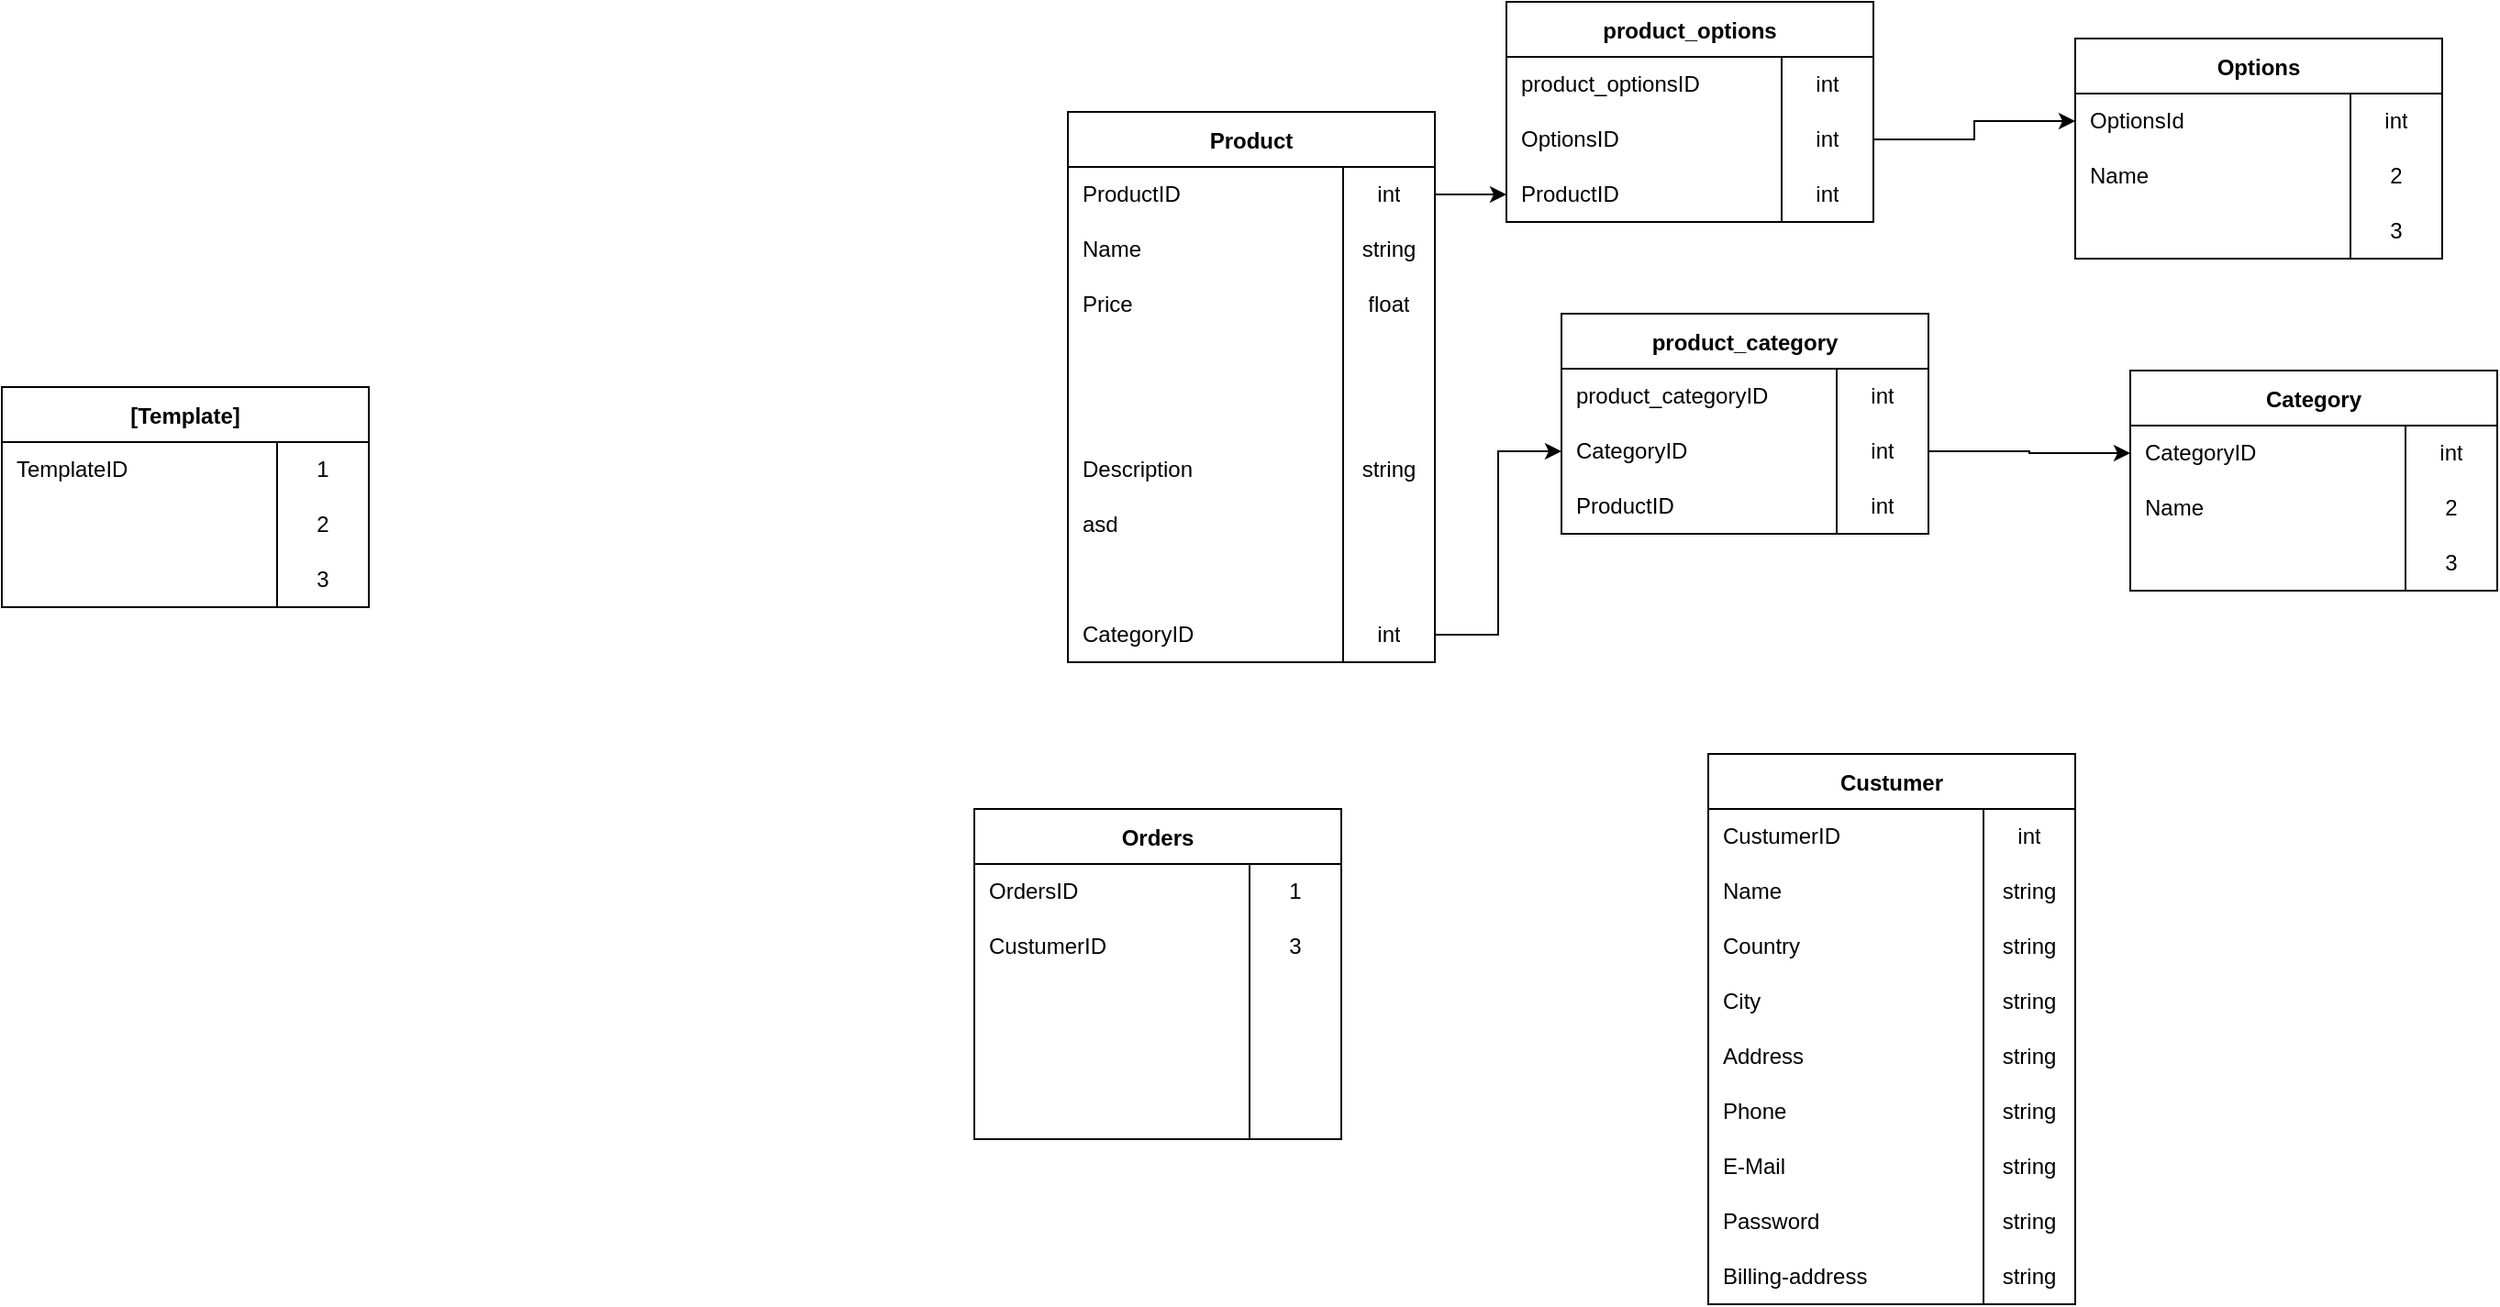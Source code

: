 <mxfile version="18.0.8" type="github">
  <diagram id="EPbxtQS6GG19Ibggtc_J" name="Page-1">
    <mxGraphModel dx="2146" dy="668" grid="1" gridSize="10" guides="1" tooltips="1" connect="1" arrows="1" fold="1" page="1" pageScale="1" pageWidth="850" pageHeight="1100" math="0" shadow="0">
      <root>
        <mxCell id="0" />
        <mxCell id="1" parent="0" />
        <mxCell id="NCT4_nXy-JNPNW2KPSOs-1" value="Product" style="shape=table;startSize=30;container=1;collapsible=0;childLayout=tableLayout;fixedRows=1;rowLines=0;fontStyle=1;swimlaneLine=1;resizeHeight=1;columnLines=1;flipH=0;direction=east ;right=1;rounded=0;" parent="1" vertex="1">
          <mxGeometry x="-139" y="100" width="200" height="300" as="geometry" />
        </mxCell>
        <mxCell id="NCT4_nXy-JNPNW2KPSOs-2" value="" style="shape=tableRow;horizontal=0;startSize=0;swimlaneHead=0;swimlaneBody=0;top=0;left=0;bottom=0;right=0;collapsible=0;dropTarget=0;fillColor=none;points=[[0,0.5],[1,0.5]];portConstraint=eastwest;" parent="NCT4_nXy-JNPNW2KPSOs-1" vertex="1">
          <mxGeometry y="30" width="200" height="30" as="geometry" />
        </mxCell>
        <mxCell id="NCT4_nXy-JNPNW2KPSOs-46" value="ProductID" style="shape=partialRectangle;html=1;whiteSpace=wrap;connectable=0;fillColor=none;top=0;left=0;bottom=0;right=0;overflow=hidden;pointerEvents=1;align=left;spacingLeft=6;" parent="NCT4_nXy-JNPNW2KPSOs-2" vertex="1">
          <mxGeometry width="150" height="30" as="geometry">
            <mxRectangle width="150" height="30" as="alternateBounds" />
          </mxGeometry>
        </mxCell>
        <mxCell id="NCT4_nXy-JNPNW2KPSOs-3" value="int" style="shape=partialRectangle;html=1;whiteSpace=wrap;connectable=0;fillColor=none;top=0;left=0;bottom=0;right=0;overflow=hidden;pointerEvents=1;" parent="NCT4_nXy-JNPNW2KPSOs-2" vertex="1">
          <mxGeometry x="150" width="50" height="30" as="geometry">
            <mxRectangle width="50" height="30" as="alternateBounds" />
          </mxGeometry>
        </mxCell>
        <mxCell id="NCT4_nXy-JNPNW2KPSOs-5" value="" style="shape=tableRow;horizontal=0;startSize=0;swimlaneHead=0;swimlaneBody=0;top=0;left=0;bottom=0;right=0;collapsible=0;dropTarget=0;fillColor=none;points=[[0,0.5],[1,0.5]];portConstraint=eastwest;" parent="NCT4_nXy-JNPNW2KPSOs-1" vertex="1">
          <mxGeometry y="60" width="200" height="30" as="geometry" />
        </mxCell>
        <mxCell id="NCT4_nXy-JNPNW2KPSOs-47" value="Name" style="shape=partialRectangle;html=1;whiteSpace=wrap;connectable=0;fillColor=none;top=0;left=0;bottom=0;right=0;overflow=hidden;align=left;spacingLeft=6;" parent="NCT4_nXy-JNPNW2KPSOs-5" vertex="1">
          <mxGeometry width="150" height="30" as="geometry">
            <mxRectangle width="150" height="30" as="alternateBounds" />
          </mxGeometry>
        </mxCell>
        <mxCell id="NCT4_nXy-JNPNW2KPSOs-6" value="string" style="shape=partialRectangle;html=1;whiteSpace=wrap;connectable=0;fillColor=none;top=0;left=0;bottom=0;right=0;overflow=hidden;" parent="NCT4_nXy-JNPNW2KPSOs-5" vertex="1">
          <mxGeometry x="150" width="50" height="30" as="geometry">
            <mxRectangle width="50" height="30" as="alternateBounds" />
          </mxGeometry>
        </mxCell>
        <mxCell id="NCT4_nXy-JNPNW2KPSOs-8" value="" style="shape=tableRow;horizontal=0;startSize=0;swimlaneHead=0;swimlaneBody=0;top=0;left=0;bottom=0;right=0;collapsible=0;dropTarget=0;fillColor=none;points=[[0,0.5],[1,0.5]];portConstraint=eastwest;" parent="NCT4_nXy-JNPNW2KPSOs-1" vertex="1">
          <mxGeometry y="90" width="200" height="30" as="geometry" />
        </mxCell>
        <mxCell id="NCT4_nXy-JNPNW2KPSOs-48" value="Price" style="shape=partialRectangle;html=1;whiteSpace=wrap;connectable=0;fillColor=none;top=0;left=0;bottom=0;right=0;overflow=hidden;align=left;spacingLeft=6;" parent="NCT4_nXy-JNPNW2KPSOs-8" vertex="1">
          <mxGeometry width="150" height="30" as="geometry">
            <mxRectangle width="150" height="30" as="alternateBounds" />
          </mxGeometry>
        </mxCell>
        <mxCell id="NCT4_nXy-JNPNW2KPSOs-9" value="float" style="shape=partialRectangle;html=1;whiteSpace=wrap;connectable=0;fillColor=none;top=0;left=0;bottom=0;right=0;overflow=hidden;" parent="NCT4_nXy-JNPNW2KPSOs-8" vertex="1">
          <mxGeometry x="150" width="50" height="30" as="geometry">
            <mxRectangle width="50" height="30" as="alternateBounds" />
          </mxGeometry>
        </mxCell>
        <mxCell id="NCT4_nXy-JNPNW2KPSOs-31" style="shape=tableRow;horizontal=0;startSize=0;swimlaneHead=0;swimlaneBody=0;top=0;left=0;bottom=0;right=0;collapsible=0;dropTarget=0;fillColor=none;points=[[0,0.5],[1,0.5]];portConstraint=eastwest;" parent="NCT4_nXy-JNPNW2KPSOs-1" vertex="1">
          <mxGeometry y="120" width="200" height="30" as="geometry" />
        </mxCell>
        <mxCell id="NCT4_nXy-JNPNW2KPSOs-51" value="" style="shape=partialRectangle;html=1;whiteSpace=wrap;connectable=0;fillColor=none;top=0;left=0;bottom=0;right=0;overflow=hidden;align=left;spacingLeft=6;" parent="NCT4_nXy-JNPNW2KPSOs-31" vertex="1">
          <mxGeometry width="150" height="30" as="geometry">
            <mxRectangle width="150" height="30" as="alternateBounds" />
          </mxGeometry>
        </mxCell>
        <mxCell id="NCT4_nXy-JNPNW2KPSOs-32" value="" style="shape=partialRectangle;html=1;whiteSpace=wrap;connectable=0;fillColor=none;top=0;left=0;bottom=0;right=0;overflow=hidden;" parent="NCT4_nXy-JNPNW2KPSOs-31" vertex="1">
          <mxGeometry x="150" width="50" height="30" as="geometry">
            <mxRectangle width="50" height="30" as="alternateBounds" />
          </mxGeometry>
        </mxCell>
        <mxCell id="NCT4_nXy-JNPNW2KPSOs-28" style="shape=tableRow;horizontal=0;startSize=0;swimlaneHead=0;swimlaneBody=0;top=0;left=0;bottom=0;right=0;collapsible=0;dropTarget=0;fillColor=none;points=[[0,0.5],[1,0.5]];portConstraint=eastwest;" parent="NCT4_nXy-JNPNW2KPSOs-1" vertex="1">
          <mxGeometry y="150" width="200" height="30" as="geometry" />
        </mxCell>
        <mxCell id="NCT4_nXy-JNPNW2KPSOs-52" value="" style="shape=partialRectangle;html=1;whiteSpace=wrap;connectable=0;fillColor=none;top=0;left=0;bottom=0;right=0;overflow=hidden;align=left;spacingLeft=6;" parent="NCT4_nXy-JNPNW2KPSOs-28" vertex="1">
          <mxGeometry width="150" height="30" as="geometry">
            <mxRectangle width="150" height="30" as="alternateBounds" />
          </mxGeometry>
        </mxCell>
        <mxCell id="NCT4_nXy-JNPNW2KPSOs-29" value="" style="shape=partialRectangle;html=1;whiteSpace=wrap;connectable=0;fillColor=none;top=0;left=0;bottom=0;right=0;overflow=hidden;" parent="NCT4_nXy-JNPNW2KPSOs-28" vertex="1">
          <mxGeometry x="150" width="50" height="30" as="geometry">
            <mxRectangle width="50" height="30" as="alternateBounds" />
          </mxGeometry>
        </mxCell>
        <mxCell id="NCT4_nXy-JNPNW2KPSOs-25" style="shape=tableRow;horizontal=0;startSize=0;swimlaneHead=0;swimlaneBody=0;top=0;left=0;bottom=0;right=0;collapsible=0;dropTarget=0;fillColor=none;points=[[0,0.5],[1,0.5]];portConstraint=eastwest;" parent="NCT4_nXy-JNPNW2KPSOs-1" vertex="1">
          <mxGeometry y="180" width="200" height="30" as="geometry" />
        </mxCell>
        <mxCell id="NCT4_nXy-JNPNW2KPSOs-53" value="Description" style="shape=partialRectangle;html=1;whiteSpace=wrap;connectable=0;fillColor=none;top=0;left=0;bottom=0;right=0;overflow=hidden;align=left;spacingLeft=6;" parent="NCT4_nXy-JNPNW2KPSOs-25" vertex="1">
          <mxGeometry width="150" height="30" as="geometry">
            <mxRectangle width="150" height="30" as="alternateBounds" />
          </mxGeometry>
        </mxCell>
        <mxCell id="NCT4_nXy-JNPNW2KPSOs-26" value="string" style="shape=partialRectangle;html=1;whiteSpace=wrap;connectable=0;fillColor=none;top=0;left=0;bottom=0;right=0;overflow=hidden;" parent="NCT4_nXy-JNPNW2KPSOs-25" vertex="1">
          <mxGeometry x="150" width="50" height="30" as="geometry">
            <mxRectangle width="50" height="30" as="alternateBounds" />
          </mxGeometry>
        </mxCell>
        <mxCell id="NCT4_nXy-JNPNW2KPSOs-22" style="shape=tableRow;horizontal=0;startSize=0;swimlaneHead=0;swimlaneBody=0;top=0;left=0;bottom=0;right=0;collapsible=0;dropTarget=0;fillColor=none;points=[[0,0.5],[1,0.5]];portConstraint=eastwest;" parent="NCT4_nXy-JNPNW2KPSOs-1" vertex="1">
          <mxGeometry y="210" width="200" height="30" as="geometry" />
        </mxCell>
        <mxCell id="NCT4_nXy-JNPNW2KPSOs-54" value="asd" style="shape=partialRectangle;html=1;whiteSpace=wrap;connectable=0;fillColor=none;top=0;left=0;bottom=0;right=0;overflow=hidden;align=left;spacingLeft=6;" parent="NCT4_nXy-JNPNW2KPSOs-22" vertex="1">
          <mxGeometry width="150" height="30" as="geometry">
            <mxRectangle width="150" height="30" as="alternateBounds" />
          </mxGeometry>
        </mxCell>
        <mxCell id="NCT4_nXy-JNPNW2KPSOs-23" style="shape=partialRectangle;html=1;whiteSpace=wrap;connectable=0;fillColor=none;top=0;left=0;bottom=0;right=0;overflow=hidden;" parent="NCT4_nXy-JNPNW2KPSOs-22" vertex="1">
          <mxGeometry x="150" width="50" height="30" as="geometry">
            <mxRectangle width="50" height="30" as="alternateBounds" />
          </mxGeometry>
        </mxCell>
        <mxCell id="NCT4_nXy-JNPNW2KPSOs-55" style="shape=tableRow;horizontal=0;startSize=0;swimlaneHead=0;swimlaneBody=0;top=0;left=0;bottom=0;right=0;collapsible=0;dropTarget=0;fillColor=none;points=[[0,0.5],[1,0.5]];portConstraint=eastwest;" parent="NCT4_nXy-JNPNW2KPSOs-1" vertex="1">
          <mxGeometry y="240" width="200" height="30" as="geometry" />
        </mxCell>
        <mxCell id="NCT4_nXy-JNPNW2KPSOs-56" style="shape=partialRectangle;html=1;whiteSpace=wrap;connectable=0;fillColor=none;top=0;left=0;bottom=0;right=0;overflow=hidden;align=left;spacingLeft=6;" parent="NCT4_nXy-JNPNW2KPSOs-55" vertex="1">
          <mxGeometry width="150" height="30" as="geometry">
            <mxRectangle width="150" height="30" as="alternateBounds" />
          </mxGeometry>
        </mxCell>
        <mxCell id="NCT4_nXy-JNPNW2KPSOs-57" style="shape=partialRectangle;html=1;whiteSpace=wrap;connectable=0;fillColor=none;top=0;left=0;bottom=0;right=0;overflow=hidden;" parent="NCT4_nXy-JNPNW2KPSOs-55" vertex="1">
          <mxGeometry x="150" width="50" height="30" as="geometry">
            <mxRectangle width="50" height="30" as="alternateBounds" />
          </mxGeometry>
        </mxCell>
        <mxCell id="NCT4_nXy-JNPNW2KPSOs-37" style="shape=tableRow;horizontal=0;startSize=0;swimlaneHead=0;swimlaneBody=0;top=0;left=0;bottom=0;right=0;collapsible=0;dropTarget=0;fillColor=none;points=[[0,0.5],[1,0.5]];portConstraint=eastwest;" parent="NCT4_nXy-JNPNW2KPSOs-1" vertex="1">
          <mxGeometry y="270" width="200" height="30" as="geometry" />
        </mxCell>
        <mxCell id="NCT4_nXy-JNPNW2KPSOs-49" value="CategoryID" style="shape=partialRectangle;html=1;whiteSpace=wrap;connectable=0;fillColor=none;top=0;left=0;bottom=0;right=0;overflow=hidden;align=left;spacingLeft=6;" parent="NCT4_nXy-JNPNW2KPSOs-37" vertex="1">
          <mxGeometry width="150" height="30" as="geometry">
            <mxRectangle width="150" height="30" as="alternateBounds" />
          </mxGeometry>
        </mxCell>
        <mxCell id="NCT4_nXy-JNPNW2KPSOs-38" value="int" style="shape=partialRectangle;html=1;whiteSpace=wrap;connectable=0;fillColor=none;top=0;left=0;bottom=0;right=0;overflow=hidden;" parent="NCT4_nXy-JNPNW2KPSOs-37" vertex="1">
          <mxGeometry x="150" width="50" height="30" as="geometry">
            <mxRectangle width="50" height="30" as="alternateBounds" />
          </mxGeometry>
        </mxCell>
        <mxCell id="NCT4_nXy-JNPNW2KPSOs-58" value="[Template]" style="shape=table;startSize=30;container=1;collapsible=0;childLayout=tableLayout;fixedRows=1;rowLines=0;fontStyle=1;swimlaneLine=1;resizeHeight=1;columnLines=1;flipH=0;direction=east ;right=1;rounded=0;" parent="1" vertex="1">
          <mxGeometry x="-720" y="250" width="200" height="120" as="geometry" />
        </mxCell>
        <mxCell id="NCT4_nXy-JNPNW2KPSOs-59" value="" style="shape=tableRow;horizontal=0;startSize=0;swimlaneHead=0;swimlaneBody=0;top=0;left=0;bottom=0;right=0;collapsible=0;dropTarget=0;fillColor=none;points=[[0,0.5],[1,0.5]];portConstraint=eastwest;" parent="NCT4_nXy-JNPNW2KPSOs-58" vertex="1">
          <mxGeometry y="30" width="200" height="30" as="geometry" />
        </mxCell>
        <mxCell id="NCT4_nXy-JNPNW2KPSOs-60" value="TemplateID" style="shape=partialRectangle;html=1;whiteSpace=wrap;connectable=0;fillColor=none;top=0;left=0;bottom=0;right=0;overflow=hidden;pointerEvents=1;align=left;spacingLeft=6;" parent="NCT4_nXy-JNPNW2KPSOs-59" vertex="1">
          <mxGeometry width="150" height="30" as="geometry">
            <mxRectangle width="150" height="30" as="alternateBounds" />
          </mxGeometry>
        </mxCell>
        <mxCell id="NCT4_nXy-JNPNW2KPSOs-61" value="1" style="shape=partialRectangle;html=1;whiteSpace=wrap;connectable=0;fillColor=none;top=0;left=0;bottom=0;right=0;overflow=hidden;pointerEvents=1;" parent="NCT4_nXy-JNPNW2KPSOs-59" vertex="1">
          <mxGeometry x="150" width="50" height="30" as="geometry">
            <mxRectangle width="50" height="30" as="alternateBounds" />
          </mxGeometry>
        </mxCell>
        <mxCell id="NCT4_nXy-JNPNW2KPSOs-62" value="" style="shape=tableRow;horizontal=0;startSize=0;swimlaneHead=0;swimlaneBody=0;top=0;left=0;bottom=0;right=0;collapsible=0;dropTarget=0;fillColor=none;points=[[0,0.5],[1,0.5]];portConstraint=eastwest;" parent="NCT4_nXy-JNPNW2KPSOs-58" vertex="1">
          <mxGeometry y="60" width="200" height="30" as="geometry" />
        </mxCell>
        <mxCell id="NCT4_nXy-JNPNW2KPSOs-63" style="shape=partialRectangle;html=1;whiteSpace=wrap;connectable=0;fillColor=none;top=0;left=0;bottom=0;right=0;overflow=hidden;align=left;spacingLeft=6;" parent="NCT4_nXy-JNPNW2KPSOs-62" vertex="1">
          <mxGeometry width="150" height="30" as="geometry">
            <mxRectangle width="150" height="30" as="alternateBounds" />
          </mxGeometry>
        </mxCell>
        <mxCell id="NCT4_nXy-JNPNW2KPSOs-64" value="2" style="shape=partialRectangle;html=1;whiteSpace=wrap;connectable=0;fillColor=none;top=0;left=0;bottom=0;right=0;overflow=hidden;" parent="NCT4_nXy-JNPNW2KPSOs-62" vertex="1">
          <mxGeometry x="150" width="50" height="30" as="geometry">
            <mxRectangle width="50" height="30" as="alternateBounds" />
          </mxGeometry>
        </mxCell>
        <mxCell id="NCT4_nXy-JNPNW2KPSOs-65" value="" style="shape=tableRow;horizontal=0;startSize=0;swimlaneHead=0;swimlaneBody=0;top=0;left=0;bottom=0;right=0;collapsible=0;dropTarget=0;fillColor=none;points=[[0,0.5],[1,0.5]];portConstraint=eastwest;" parent="NCT4_nXy-JNPNW2KPSOs-58" vertex="1">
          <mxGeometry y="90" width="200" height="30" as="geometry" />
        </mxCell>
        <mxCell id="NCT4_nXy-JNPNW2KPSOs-66" style="shape=partialRectangle;html=1;whiteSpace=wrap;connectable=0;fillColor=none;top=0;left=0;bottom=0;right=0;overflow=hidden;align=left;spacingLeft=6;" parent="NCT4_nXy-JNPNW2KPSOs-65" vertex="1">
          <mxGeometry width="150" height="30" as="geometry">
            <mxRectangle width="150" height="30" as="alternateBounds" />
          </mxGeometry>
        </mxCell>
        <mxCell id="NCT4_nXy-JNPNW2KPSOs-67" value="3" style="shape=partialRectangle;html=1;whiteSpace=wrap;connectable=0;fillColor=none;top=0;left=0;bottom=0;right=0;overflow=hidden;" parent="NCT4_nXy-JNPNW2KPSOs-65" vertex="1">
          <mxGeometry x="150" width="50" height="30" as="geometry">
            <mxRectangle width="50" height="30" as="alternateBounds" />
          </mxGeometry>
        </mxCell>
        <mxCell id="NCT4_nXy-JNPNW2KPSOs-86" value="Custumer" style="shape=table;startSize=30;container=1;collapsible=0;childLayout=tableLayout;fixedRows=1;rowLines=0;fontStyle=1;swimlaneLine=1;resizeHeight=1;columnLines=1;flipH=0;direction=east ;right=1;rounded=0;" parent="1" vertex="1">
          <mxGeometry x="210" y="450" width="200" height="300" as="geometry" />
        </mxCell>
        <mxCell id="NCT4_nXy-JNPNW2KPSOs-87" value="" style="shape=tableRow;horizontal=0;startSize=0;swimlaneHead=0;swimlaneBody=0;top=0;left=0;bottom=0;right=0;collapsible=0;dropTarget=0;fillColor=none;points=[[0,0.5],[1,0.5]];portConstraint=eastwest;" parent="NCT4_nXy-JNPNW2KPSOs-86" vertex="1">
          <mxGeometry y="30" width="200" height="30" as="geometry" />
        </mxCell>
        <mxCell id="NCT4_nXy-JNPNW2KPSOs-88" value="CustumerID" style="shape=partialRectangle;html=1;whiteSpace=wrap;connectable=0;fillColor=none;top=0;left=0;bottom=0;right=0;overflow=hidden;pointerEvents=1;align=left;spacingLeft=6;" parent="NCT4_nXy-JNPNW2KPSOs-87" vertex="1">
          <mxGeometry width="150" height="30" as="geometry">
            <mxRectangle width="150" height="30" as="alternateBounds" />
          </mxGeometry>
        </mxCell>
        <mxCell id="NCT4_nXy-JNPNW2KPSOs-89" value="int" style="shape=partialRectangle;html=1;whiteSpace=wrap;connectable=0;fillColor=none;top=0;left=0;bottom=0;right=0;overflow=hidden;pointerEvents=1;" parent="NCT4_nXy-JNPNW2KPSOs-87" vertex="1">
          <mxGeometry x="150" width="50" height="30" as="geometry">
            <mxRectangle width="50" height="30" as="alternateBounds" />
          </mxGeometry>
        </mxCell>
        <mxCell id="NCT4_nXy-JNPNW2KPSOs-90" value="" style="shape=tableRow;horizontal=0;startSize=0;swimlaneHead=0;swimlaneBody=0;top=0;left=0;bottom=0;right=0;collapsible=0;dropTarget=0;fillColor=none;points=[[0,0.5],[1,0.5]];portConstraint=eastwest;" parent="NCT4_nXy-JNPNW2KPSOs-86" vertex="1">
          <mxGeometry y="60" width="200" height="30" as="geometry" />
        </mxCell>
        <mxCell id="NCT4_nXy-JNPNW2KPSOs-91" value="Name" style="shape=partialRectangle;html=1;whiteSpace=wrap;connectable=0;fillColor=none;top=0;left=0;bottom=0;right=0;overflow=hidden;align=left;spacingLeft=6;" parent="NCT4_nXy-JNPNW2KPSOs-90" vertex="1">
          <mxGeometry width="150" height="30" as="geometry">
            <mxRectangle width="150" height="30" as="alternateBounds" />
          </mxGeometry>
        </mxCell>
        <mxCell id="NCT4_nXy-JNPNW2KPSOs-92" value="string" style="shape=partialRectangle;html=1;whiteSpace=wrap;connectable=0;fillColor=none;top=0;left=0;bottom=0;right=0;overflow=hidden;" parent="NCT4_nXy-JNPNW2KPSOs-90" vertex="1">
          <mxGeometry x="150" width="50" height="30" as="geometry">
            <mxRectangle width="50" height="30" as="alternateBounds" />
          </mxGeometry>
        </mxCell>
        <mxCell id="NCT4_nXy-JNPNW2KPSOs-97" style="shape=tableRow;horizontal=0;startSize=0;swimlaneHead=0;swimlaneBody=0;top=0;left=0;bottom=0;right=0;collapsible=0;dropTarget=0;fillColor=none;points=[[0,0.5],[1,0.5]];portConstraint=eastwest;" parent="NCT4_nXy-JNPNW2KPSOs-86" vertex="1">
          <mxGeometry y="90" width="200" height="30" as="geometry" />
        </mxCell>
        <mxCell id="NCT4_nXy-JNPNW2KPSOs-98" value="Country" style="shape=partialRectangle;html=1;whiteSpace=wrap;connectable=0;fillColor=none;top=0;left=0;bottom=0;right=0;overflow=hidden;align=left;spacingLeft=6;" parent="NCT4_nXy-JNPNW2KPSOs-97" vertex="1">
          <mxGeometry width="150" height="30" as="geometry">
            <mxRectangle width="150" height="30" as="alternateBounds" />
          </mxGeometry>
        </mxCell>
        <mxCell id="NCT4_nXy-JNPNW2KPSOs-99" value="string" style="shape=partialRectangle;html=1;whiteSpace=wrap;connectable=0;fillColor=none;top=0;left=0;bottom=0;right=0;overflow=hidden;" parent="NCT4_nXy-JNPNW2KPSOs-97" vertex="1">
          <mxGeometry x="150" width="50" height="30" as="geometry">
            <mxRectangle width="50" height="30" as="alternateBounds" />
          </mxGeometry>
        </mxCell>
        <mxCell id="NCT4_nXy-JNPNW2KPSOs-100" style="shape=tableRow;horizontal=0;startSize=0;swimlaneHead=0;swimlaneBody=0;top=0;left=0;bottom=0;right=0;collapsible=0;dropTarget=0;fillColor=none;points=[[0,0.5],[1,0.5]];portConstraint=eastwest;" parent="NCT4_nXy-JNPNW2KPSOs-86" vertex="1">
          <mxGeometry y="120" width="200" height="30" as="geometry" />
        </mxCell>
        <mxCell id="NCT4_nXy-JNPNW2KPSOs-101" value="City" style="shape=partialRectangle;html=1;whiteSpace=wrap;connectable=0;fillColor=none;top=0;left=0;bottom=0;right=0;overflow=hidden;align=left;spacingLeft=6;" parent="NCT4_nXy-JNPNW2KPSOs-100" vertex="1">
          <mxGeometry width="150" height="30" as="geometry">
            <mxRectangle width="150" height="30" as="alternateBounds" />
          </mxGeometry>
        </mxCell>
        <mxCell id="NCT4_nXy-JNPNW2KPSOs-102" value="string" style="shape=partialRectangle;html=1;whiteSpace=wrap;connectable=0;fillColor=none;top=0;left=0;bottom=0;right=0;overflow=hidden;" parent="NCT4_nXy-JNPNW2KPSOs-100" vertex="1">
          <mxGeometry x="150" width="50" height="30" as="geometry">
            <mxRectangle width="50" height="30" as="alternateBounds" />
          </mxGeometry>
        </mxCell>
        <mxCell id="NCT4_nXy-JNPNW2KPSOs-93" value="" style="shape=tableRow;horizontal=0;startSize=0;swimlaneHead=0;swimlaneBody=0;top=0;left=0;bottom=0;right=0;collapsible=0;dropTarget=0;fillColor=none;points=[[0,0.5],[1,0.5]];portConstraint=eastwest;" parent="NCT4_nXy-JNPNW2KPSOs-86" vertex="1">
          <mxGeometry y="150" width="200" height="30" as="geometry" />
        </mxCell>
        <mxCell id="NCT4_nXy-JNPNW2KPSOs-94" value="Address" style="shape=partialRectangle;html=1;whiteSpace=wrap;connectable=0;fillColor=none;top=0;left=0;bottom=0;right=0;overflow=hidden;align=left;spacingLeft=6;" parent="NCT4_nXy-JNPNW2KPSOs-93" vertex="1">
          <mxGeometry width="150" height="30" as="geometry">
            <mxRectangle width="150" height="30" as="alternateBounds" />
          </mxGeometry>
        </mxCell>
        <mxCell id="NCT4_nXy-JNPNW2KPSOs-95" value="string" style="shape=partialRectangle;html=1;whiteSpace=wrap;connectable=0;fillColor=none;top=0;left=0;bottom=0;right=0;overflow=hidden;" parent="NCT4_nXy-JNPNW2KPSOs-93" vertex="1">
          <mxGeometry x="150" width="50" height="30" as="geometry">
            <mxRectangle width="50" height="30" as="alternateBounds" />
          </mxGeometry>
        </mxCell>
        <mxCell id="NCT4_nXy-JNPNW2KPSOs-103" style="shape=tableRow;horizontal=0;startSize=0;swimlaneHead=0;swimlaneBody=0;top=0;left=0;bottom=0;right=0;collapsible=0;dropTarget=0;fillColor=none;points=[[0,0.5],[1,0.5]];portConstraint=eastwest;" parent="NCT4_nXy-JNPNW2KPSOs-86" vertex="1">
          <mxGeometry y="180" width="200" height="30" as="geometry" />
        </mxCell>
        <mxCell id="NCT4_nXy-JNPNW2KPSOs-104" value="Phone" style="shape=partialRectangle;html=1;whiteSpace=wrap;connectable=0;fillColor=none;top=0;left=0;bottom=0;right=0;overflow=hidden;align=left;spacingLeft=6;" parent="NCT4_nXy-JNPNW2KPSOs-103" vertex="1">
          <mxGeometry width="150" height="30" as="geometry">
            <mxRectangle width="150" height="30" as="alternateBounds" />
          </mxGeometry>
        </mxCell>
        <mxCell id="NCT4_nXy-JNPNW2KPSOs-105" value="string" style="shape=partialRectangle;html=1;whiteSpace=wrap;connectable=0;fillColor=none;top=0;left=0;bottom=0;right=0;overflow=hidden;" parent="NCT4_nXy-JNPNW2KPSOs-103" vertex="1">
          <mxGeometry x="150" width="50" height="30" as="geometry">
            <mxRectangle width="50" height="30" as="alternateBounds" />
          </mxGeometry>
        </mxCell>
        <mxCell id="NCT4_nXy-JNPNW2KPSOs-106" style="shape=tableRow;horizontal=0;startSize=0;swimlaneHead=0;swimlaneBody=0;top=0;left=0;bottom=0;right=0;collapsible=0;dropTarget=0;fillColor=none;points=[[0,0.5],[1,0.5]];portConstraint=eastwest;" parent="NCT4_nXy-JNPNW2KPSOs-86" vertex="1">
          <mxGeometry y="210" width="200" height="30" as="geometry" />
        </mxCell>
        <mxCell id="NCT4_nXy-JNPNW2KPSOs-107" value="E-Mail" style="shape=partialRectangle;html=1;whiteSpace=wrap;connectable=0;fillColor=none;top=0;left=0;bottom=0;right=0;overflow=hidden;align=left;spacingLeft=6;" parent="NCT4_nXy-JNPNW2KPSOs-106" vertex="1">
          <mxGeometry width="150" height="30" as="geometry">
            <mxRectangle width="150" height="30" as="alternateBounds" />
          </mxGeometry>
        </mxCell>
        <mxCell id="NCT4_nXy-JNPNW2KPSOs-108" value="string" style="shape=partialRectangle;html=1;whiteSpace=wrap;connectable=0;fillColor=none;top=0;left=0;bottom=0;right=0;overflow=hidden;" parent="NCT4_nXy-JNPNW2KPSOs-106" vertex="1">
          <mxGeometry x="150" width="50" height="30" as="geometry">
            <mxRectangle width="50" height="30" as="alternateBounds" />
          </mxGeometry>
        </mxCell>
        <mxCell id="NCT4_nXy-JNPNW2KPSOs-109" style="shape=tableRow;horizontal=0;startSize=0;swimlaneHead=0;swimlaneBody=0;top=0;left=0;bottom=0;right=0;collapsible=0;dropTarget=0;fillColor=none;points=[[0,0.5],[1,0.5]];portConstraint=eastwest;" parent="NCT4_nXy-JNPNW2KPSOs-86" vertex="1">
          <mxGeometry y="240" width="200" height="30" as="geometry" />
        </mxCell>
        <mxCell id="NCT4_nXy-JNPNW2KPSOs-110" value="Password" style="shape=partialRectangle;html=1;whiteSpace=wrap;connectable=0;fillColor=none;top=0;left=0;bottom=0;right=0;overflow=hidden;align=left;spacingLeft=6;" parent="NCT4_nXy-JNPNW2KPSOs-109" vertex="1">
          <mxGeometry width="150" height="30" as="geometry">
            <mxRectangle width="150" height="30" as="alternateBounds" />
          </mxGeometry>
        </mxCell>
        <mxCell id="NCT4_nXy-JNPNW2KPSOs-111" value="string" style="shape=partialRectangle;html=1;whiteSpace=wrap;connectable=0;fillColor=none;top=0;left=0;bottom=0;right=0;overflow=hidden;" parent="NCT4_nXy-JNPNW2KPSOs-109" vertex="1">
          <mxGeometry x="150" width="50" height="30" as="geometry">
            <mxRectangle width="50" height="30" as="alternateBounds" />
          </mxGeometry>
        </mxCell>
        <mxCell id="NCT4_nXy-JNPNW2KPSOs-112" style="shape=tableRow;horizontal=0;startSize=0;swimlaneHead=0;swimlaneBody=0;top=0;left=0;bottom=0;right=0;collapsible=0;dropTarget=0;fillColor=none;points=[[0,0.5],[1,0.5]];portConstraint=eastwest;" parent="NCT4_nXy-JNPNW2KPSOs-86" vertex="1">
          <mxGeometry y="270" width="200" height="30" as="geometry" />
        </mxCell>
        <mxCell id="NCT4_nXy-JNPNW2KPSOs-113" value="Billing-address" style="shape=partialRectangle;html=1;whiteSpace=wrap;connectable=0;fillColor=none;top=0;left=0;bottom=0;right=0;overflow=hidden;align=left;spacingLeft=6;" parent="NCT4_nXy-JNPNW2KPSOs-112" vertex="1">
          <mxGeometry width="150" height="30" as="geometry">
            <mxRectangle width="150" height="30" as="alternateBounds" />
          </mxGeometry>
        </mxCell>
        <mxCell id="NCT4_nXy-JNPNW2KPSOs-114" value="string" style="shape=partialRectangle;html=1;whiteSpace=wrap;connectable=0;fillColor=none;top=0;left=0;bottom=0;right=0;overflow=hidden;" parent="NCT4_nXy-JNPNW2KPSOs-112" vertex="1">
          <mxGeometry x="150" width="50" height="30" as="geometry">
            <mxRectangle width="50" height="30" as="alternateBounds" />
          </mxGeometry>
        </mxCell>
        <mxCell id="NCT4_nXy-JNPNW2KPSOs-118" value="Orders" style="shape=table;startSize=30;container=1;collapsible=0;childLayout=tableLayout;fixedRows=1;rowLines=0;fontStyle=1;swimlaneLine=1;resizeHeight=1;columnLines=1;flipH=0;direction=east ;right=1;rounded=0;" parent="1" vertex="1">
          <mxGeometry x="-190" y="480" width="200" height="180" as="geometry" />
        </mxCell>
        <mxCell id="NCT4_nXy-JNPNW2KPSOs-119" value="" style="shape=tableRow;horizontal=0;startSize=0;swimlaneHead=0;swimlaneBody=0;top=0;left=0;bottom=0;right=0;collapsible=0;dropTarget=0;fillColor=none;points=[[0,0.5],[1,0.5]];portConstraint=eastwest;" parent="NCT4_nXy-JNPNW2KPSOs-118" vertex="1">
          <mxGeometry y="30" width="200" height="30" as="geometry" />
        </mxCell>
        <mxCell id="NCT4_nXy-JNPNW2KPSOs-120" value="OrdersID" style="shape=partialRectangle;html=1;whiteSpace=wrap;connectable=0;fillColor=none;top=0;left=0;bottom=0;right=0;overflow=hidden;pointerEvents=1;align=left;spacingLeft=6;" parent="NCT4_nXy-JNPNW2KPSOs-119" vertex="1">
          <mxGeometry width="150" height="30" as="geometry">
            <mxRectangle width="150" height="30" as="alternateBounds" />
          </mxGeometry>
        </mxCell>
        <mxCell id="NCT4_nXy-JNPNW2KPSOs-121" value="1" style="shape=partialRectangle;html=1;whiteSpace=wrap;connectable=0;fillColor=none;top=0;left=0;bottom=0;right=0;overflow=hidden;pointerEvents=1;" parent="NCT4_nXy-JNPNW2KPSOs-119" vertex="1">
          <mxGeometry x="150" width="50" height="30" as="geometry">
            <mxRectangle width="50" height="30" as="alternateBounds" />
          </mxGeometry>
        </mxCell>
        <mxCell id="NCT4_nXy-JNPNW2KPSOs-125" value="" style="shape=tableRow;horizontal=0;startSize=0;swimlaneHead=0;swimlaneBody=0;top=0;left=0;bottom=0;right=0;collapsible=0;dropTarget=0;fillColor=none;points=[[0,0.5],[1,0.5]];portConstraint=eastwest;" parent="NCT4_nXy-JNPNW2KPSOs-118" vertex="1">
          <mxGeometry y="60" width="200" height="30" as="geometry" />
        </mxCell>
        <mxCell id="NCT4_nXy-JNPNW2KPSOs-126" value="CustumerID" style="shape=partialRectangle;html=1;whiteSpace=wrap;connectable=0;fillColor=none;top=0;left=0;bottom=0;right=0;overflow=hidden;align=left;spacingLeft=6;" parent="NCT4_nXy-JNPNW2KPSOs-125" vertex="1">
          <mxGeometry width="150" height="30" as="geometry">
            <mxRectangle width="150" height="30" as="alternateBounds" />
          </mxGeometry>
        </mxCell>
        <mxCell id="NCT4_nXy-JNPNW2KPSOs-127" value="3" style="shape=partialRectangle;html=1;whiteSpace=wrap;connectable=0;fillColor=none;top=0;left=0;bottom=0;right=0;overflow=hidden;" parent="NCT4_nXy-JNPNW2KPSOs-125" vertex="1">
          <mxGeometry x="150" width="50" height="30" as="geometry">
            <mxRectangle width="50" height="30" as="alternateBounds" />
          </mxGeometry>
        </mxCell>
        <mxCell id="V_M5sFu14PVOBLwYvmDX-54" style="shape=tableRow;horizontal=0;startSize=0;swimlaneHead=0;swimlaneBody=0;top=0;left=0;bottom=0;right=0;collapsible=0;dropTarget=0;fillColor=none;points=[[0,0.5],[1,0.5]];portConstraint=eastwest;" parent="NCT4_nXy-JNPNW2KPSOs-118" vertex="1">
          <mxGeometry y="90" width="200" height="30" as="geometry" />
        </mxCell>
        <mxCell id="V_M5sFu14PVOBLwYvmDX-55" style="shape=partialRectangle;html=1;whiteSpace=wrap;connectable=0;fillColor=none;top=0;left=0;bottom=0;right=0;overflow=hidden;align=left;spacingLeft=6;" parent="V_M5sFu14PVOBLwYvmDX-54" vertex="1">
          <mxGeometry width="150" height="30" as="geometry">
            <mxRectangle width="150" height="30" as="alternateBounds" />
          </mxGeometry>
        </mxCell>
        <mxCell id="V_M5sFu14PVOBLwYvmDX-56" style="shape=partialRectangle;html=1;whiteSpace=wrap;connectable=0;fillColor=none;top=0;left=0;bottom=0;right=0;overflow=hidden;" parent="V_M5sFu14PVOBLwYvmDX-54" vertex="1">
          <mxGeometry x="150" width="50" height="30" as="geometry">
            <mxRectangle width="50" height="30" as="alternateBounds" />
          </mxGeometry>
        </mxCell>
        <mxCell id="V_M5sFu14PVOBLwYvmDX-51" style="shape=tableRow;horizontal=0;startSize=0;swimlaneHead=0;swimlaneBody=0;top=0;left=0;bottom=0;right=0;collapsible=0;dropTarget=0;fillColor=none;points=[[0,0.5],[1,0.5]];portConstraint=eastwest;" parent="NCT4_nXy-JNPNW2KPSOs-118" vertex="1">
          <mxGeometry y="120" width="200" height="30" as="geometry" />
        </mxCell>
        <mxCell id="V_M5sFu14PVOBLwYvmDX-52" style="shape=partialRectangle;html=1;whiteSpace=wrap;connectable=0;fillColor=none;top=0;left=0;bottom=0;right=0;overflow=hidden;align=left;spacingLeft=6;" parent="V_M5sFu14PVOBLwYvmDX-51" vertex="1">
          <mxGeometry width="150" height="30" as="geometry">
            <mxRectangle width="150" height="30" as="alternateBounds" />
          </mxGeometry>
        </mxCell>
        <mxCell id="V_M5sFu14PVOBLwYvmDX-53" style="shape=partialRectangle;html=1;whiteSpace=wrap;connectable=0;fillColor=none;top=0;left=0;bottom=0;right=0;overflow=hidden;" parent="V_M5sFu14PVOBLwYvmDX-51" vertex="1">
          <mxGeometry x="150" width="50" height="30" as="geometry">
            <mxRectangle width="50" height="30" as="alternateBounds" />
          </mxGeometry>
        </mxCell>
        <mxCell id="V_M5sFu14PVOBLwYvmDX-48" style="shape=tableRow;horizontal=0;startSize=0;swimlaneHead=0;swimlaneBody=0;top=0;left=0;bottom=0;right=0;collapsible=0;dropTarget=0;fillColor=none;points=[[0,0.5],[1,0.5]];portConstraint=eastwest;" parent="NCT4_nXy-JNPNW2KPSOs-118" vertex="1">
          <mxGeometry y="150" width="200" height="30" as="geometry" />
        </mxCell>
        <mxCell id="V_M5sFu14PVOBLwYvmDX-49" value="" style="shape=partialRectangle;html=1;whiteSpace=wrap;connectable=0;fillColor=none;top=0;left=0;bottom=0;right=0;overflow=hidden;align=left;spacingLeft=6;" parent="V_M5sFu14PVOBLwYvmDX-48" vertex="1">
          <mxGeometry width="150" height="30" as="geometry">
            <mxRectangle width="150" height="30" as="alternateBounds" />
          </mxGeometry>
        </mxCell>
        <mxCell id="V_M5sFu14PVOBLwYvmDX-50" style="shape=partialRectangle;html=1;whiteSpace=wrap;connectable=0;fillColor=none;top=0;left=0;bottom=0;right=0;overflow=hidden;" parent="V_M5sFu14PVOBLwYvmDX-48" vertex="1">
          <mxGeometry x="150" width="50" height="30" as="geometry">
            <mxRectangle width="50" height="30" as="alternateBounds" />
          </mxGeometry>
        </mxCell>
        <mxCell id="V_M5sFu14PVOBLwYvmDX-2" value="product_options" style="shape=table;startSize=30;container=1;collapsible=0;childLayout=tableLayout;fixedRows=1;rowLines=0;fontStyle=1;swimlaneLine=1;resizeHeight=1;columnLines=1;flipH=0;direction=east ;right=1;rounded=0;" parent="1" vertex="1">
          <mxGeometry x="100" y="40" width="200" height="120" as="geometry" />
        </mxCell>
        <mxCell id="V_M5sFu14PVOBLwYvmDX-3" value="" style="shape=tableRow;horizontal=0;startSize=0;swimlaneHead=0;swimlaneBody=0;top=0;left=0;bottom=0;right=0;collapsible=0;dropTarget=0;fillColor=none;points=[[0,0.5],[1,0.5]];portConstraint=eastwest;" parent="V_M5sFu14PVOBLwYvmDX-2" vertex="1">
          <mxGeometry y="30" width="200" height="30" as="geometry" />
        </mxCell>
        <mxCell id="V_M5sFu14PVOBLwYvmDX-4" value="product_optionsID" style="shape=partialRectangle;html=1;whiteSpace=wrap;connectable=0;fillColor=none;top=0;left=0;bottom=0;right=0;overflow=hidden;pointerEvents=1;align=left;spacingLeft=6;" parent="V_M5sFu14PVOBLwYvmDX-3" vertex="1">
          <mxGeometry width="150" height="30" as="geometry">
            <mxRectangle width="150" height="30" as="alternateBounds" />
          </mxGeometry>
        </mxCell>
        <mxCell id="V_M5sFu14PVOBLwYvmDX-5" value="int" style="shape=partialRectangle;html=1;whiteSpace=wrap;connectable=0;fillColor=none;top=0;left=0;bottom=0;right=0;overflow=hidden;pointerEvents=1;" parent="V_M5sFu14PVOBLwYvmDX-3" vertex="1">
          <mxGeometry x="150" width="50" height="30" as="geometry">
            <mxRectangle width="50" height="30" as="alternateBounds" />
          </mxGeometry>
        </mxCell>
        <mxCell id="V_M5sFu14PVOBLwYvmDX-6" value="" style="shape=tableRow;horizontal=0;startSize=0;swimlaneHead=0;swimlaneBody=0;top=0;left=0;bottom=0;right=0;collapsible=0;dropTarget=0;fillColor=none;points=[[0,0.5],[1,0.5]];portConstraint=eastwest;" parent="V_M5sFu14PVOBLwYvmDX-2" vertex="1">
          <mxGeometry y="60" width="200" height="30" as="geometry" />
        </mxCell>
        <mxCell id="V_M5sFu14PVOBLwYvmDX-7" value="OptionsID" style="shape=partialRectangle;html=1;whiteSpace=wrap;connectable=0;fillColor=none;top=0;left=0;bottom=0;right=0;overflow=hidden;align=left;spacingLeft=6;" parent="V_M5sFu14PVOBLwYvmDX-6" vertex="1">
          <mxGeometry width="150" height="30" as="geometry">
            <mxRectangle width="150" height="30" as="alternateBounds" />
          </mxGeometry>
        </mxCell>
        <mxCell id="V_M5sFu14PVOBLwYvmDX-8" value="int" style="shape=partialRectangle;html=1;whiteSpace=wrap;connectable=0;fillColor=none;top=0;left=0;bottom=0;right=0;overflow=hidden;" parent="V_M5sFu14PVOBLwYvmDX-6" vertex="1">
          <mxGeometry x="150" width="50" height="30" as="geometry">
            <mxRectangle width="50" height="30" as="alternateBounds" />
          </mxGeometry>
        </mxCell>
        <mxCell id="V_M5sFu14PVOBLwYvmDX-9" value="" style="shape=tableRow;horizontal=0;startSize=0;swimlaneHead=0;swimlaneBody=0;top=0;left=0;bottom=0;right=0;collapsible=0;dropTarget=0;fillColor=none;points=[[0,0.5],[1,0.5]];portConstraint=eastwest;" parent="V_M5sFu14PVOBLwYvmDX-2" vertex="1">
          <mxGeometry y="90" width="200" height="30" as="geometry" />
        </mxCell>
        <mxCell id="V_M5sFu14PVOBLwYvmDX-10" value="ProductID" style="shape=partialRectangle;html=1;whiteSpace=wrap;connectable=0;fillColor=none;top=0;left=0;bottom=0;right=0;overflow=hidden;align=left;spacingLeft=6;" parent="V_M5sFu14PVOBLwYvmDX-9" vertex="1">
          <mxGeometry width="150" height="30" as="geometry">
            <mxRectangle width="150" height="30" as="alternateBounds" />
          </mxGeometry>
        </mxCell>
        <mxCell id="V_M5sFu14PVOBLwYvmDX-11" value="int" style="shape=partialRectangle;html=1;whiteSpace=wrap;connectable=0;fillColor=none;top=0;left=0;bottom=0;right=0;overflow=hidden;" parent="V_M5sFu14PVOBLwYvmDX-9" vertex="1">
          <mxGeometry x="150" width="50" height="30" as="geometry">
            <mxRectangle width="50" height="30" as="alternateBounds" />
          </mxGeometry>
        </mxCell>
        <mxCell id="V_M5sFu14PVOBLwYvmDX-12" value="Options" style="shape=table;startSize=30;container=1;collapsible=0;childLayout=tableLayout;fixedRows=1;rowLines=0;fontStyle=1;swimlaneLine=1;resizeHeight=1;columnLines=1;flipH=0;direction=east ;right=1;rounded=0;" parent="1" vertex="1">
          <mxGeometry x="410" y="60" width="200" height="120" as="geometry" />
        </mxCell>
        <mxCell id="V_M5sFu14PVOBLwYvmDX-13" value="" style="shape=tableRow;horizontal=0;startSize=0;swimlaneHead=0;swimlaneBody=0;top=0;left=0;bottom=0;right=0;collapsible=0;dropTarget=0;fillColor=none;points=[[0,0.5],[1,0.5]];portConstraint=eastwest;" parent="V_M5sFu14PVOBLwYvmDX-12" vertex="1">
          <mxGeometry y="30" width="200" height="30" as="geometry" />
        </mxCell>
        <mxCell id="V_M5sFu14PVOBLwYvmDX-14" value="OptionsId" style="shape=partialRectangle;html=1;whiteSpace=wrap;connectable=0;fillColor=none;top=0;left=0;bottom=0;right=0;overflow=hidden;pointerEvents=1;align=left;spacingLeft=6;" parent="V_M5sFu14PVOBLwYvmDX-13" vertex="1">
          <mxGeometry width="150" height="30" as="geometry">
            <mxRectangle width="150" height="30" as="alternateBounds" />
          </mxGeometry>
        </mxCell>
        <mxCell id="V_M5sFu14PVOBLwYvmDX-15" value="int" style="shape=partialRectangle;html=1;whiteSpace=wrap;connectable=0;fillColor=none;top=0;left=0;bottom=0;right=0;overflow=hidden;pointerEvents=1;" parent="V_M5sFu14PVOBLwYvmDX-13" vertex="1">
          <mxGeometry x="150" width="50" height="30" as="geometry">
            <mxRectangle width="50" height="30" as="alternateBounds" />
          </mxGeometry>
        </mxCell>
        <mxCell id="V_M5sFu14PVOBLwYvmDX-16" value="" style="shape=tableRow;horizontal=0;startSize=0;swimlaneHead=0;swimlaneBody=0;top=0;left=0;bottom=0;right=0;collapsible=0;dropTarget=0;fillColor=none;points=[[0,0.5],[1,0.5]];portConstraint=eastwest;" parent="V_M5sFu14PVOBLwYvmDX-12" vertex="1">
          <mxGeometry y="60" width="200" height="30" as="geometry" />
        </mxCell>
        <mxCell id="V_M5sFu14PVOBLwYvmDX-17" value="Name" style="shape=partialRectangle;html=1;whiteSpace=wrap;connectable=0;fillColor=none;top=0;left=0;bottom=0;right=0;overflow=hidden;align=left;spacingLeft=6;" parent="V_M5sFu14PVOBLwYvmDX-16" vertex="1">
          <mxGeometry width="150" height="30" as="geometry">
            <mxRectangle width="150" height="30" as="alternateBounds" />
          </mxGeometry>
        </mxCell>
        <mxCell id="V_M5sFu14PVOBLwYvmDX-18" value="2" style="shape=partialRectangle;html=1;whiteSpace=wrap;connectable=0;fillColor=none;top=0;left=0;bottom=0;right=0;overflow=hidden;" parent="V_M5sFu14PVOBLwYvmDX-16" vertex="1">
          <mxGeometry x="150" width="50" height="30" as="geometry">
            <mxRectangle width="50" height="30" as="alternateBounds" />
          </mxGeometry>
        </mxCell>
        <mxCell id="V_M5sFu14PVOBLwYvmDX-19" value="" style="shape=tableRow;horizontal=0;startSize=0;swimlaneHead=0;swimlaneBody=0;top=0;left=0;bottom=0;right=0;collapsible=0;dropTarget=0;fillColor=none;points=[[0,0.5],[1,0.5]];portConstraint=eastwest;" parent="V_M5sFu14PVOBLwYvmDX-12" vertex="1">
          <mxGeometry y="90" width="200" height="30" as="geometry" />
        </mxCell>
        <mxCell id="V_M5sFu14PVOBLwYvmDX-20" style="shape=partialRectangle;html=1;whiteSpace=wrap;connectable=0;fillColor=none;top=0;left=0;bottom=0;right=0;overflow=hidden;align=left;spacingLeft=6;" parent="V_M5sFu14PVOBLwYvmDX-19" vertex="1">
          <mxGeometry width="150" height="30" as="geometry">
            <mxRectangle width="150" height="30" as="alternateBounds" />
          </mxGeometry>
        </mxCell>
        <mxCell id="V_M5sFu14PVOBLwYvmDX-21" value="3" style="shape=partialRectangle;html=1;whiteSpace=wrap;connectable=0;fillColor=none;top=0;left=0;bottom=0;right=0;overflow=hidden;" parent="V_M5sFu14PVOBLwYvmDX-19" vertex="1">
          <mxGeometry x="150" width="50" height="30" as="geometry">
            <mxRectangle width="50" height="30" as="alternateBounds" />
          </mxGeometry>
        </mxCell>
        <mxCell id="V_M5sFu14PVOBLwYvmDX-22" style="edgeStyle=orthogonalEdgeStyle;rounded=0;orthogonalLoop=1;jettySize=auto;html=1;exitX=1;exitY=0.5;exitDx=0;exitDy=0;" parent="1" source="NCT4_nXy-JNPNW2KPSOs-2" target="V_M5sFu14PVOBLwYvmDX-9" edge="1">
          <mxGeometry relative="1" as="geometry" />
        </mxCell>
        <mxCell id="V_M5sFu14PVOBLwYvmDX-23" style="edgeStyle=orthogonalEdgeStyle;rounded=0;orthogonalLoop=1;jettySize=auto;html=1;" parent="1" source="V_M5sFu14PVOBLwYvmDX-6" target="V_M5sFu14PVOBLwYvmDX-13" edge="1">
          <mxGeometry relative="1" as="geometry">
            <mxPoint x="340" y="150" as="targetPoint" />
          </mxGeometry>
        </mxCell>
        <mxCell id="V_M5sFu14PVOBLwYvmDX-24" value="product_category" style="shape=table;startSize=30;container=1;collapsible=0;childLayout=tableLayout;fixedRows=1;rowLines=0;fontStyle=1;swimlaneLine=1;resizeHeight=1;columnLines=1;flipH=0;direction=east ;right=1;rounded=0;" parent="1" vertex="1">
          <mxGeometry x="130" y="210" width="200" height="120" as="geometry" />
        </mxCell>
        <mxCell id="V_M5sFu14PVOBLwYvmDX-25" value="" style="shape=tableRow;horizontal=0;startSize=0;swimlaneHead=0;swimlaneBody=0;top=0;left=0;bottom=0;right=0;collapsible=0;dropTarget=0;fillColor=none;points=[[0,0.5],[1,0.5]];portConstraint=eastwest;" parent="V_M5sFu14PVOBLwYvmDX-24" vertex="1">
          <mxGeometry y="30" width="200" height="30" as="geometry" />
        </mxCell>
        <mxCell id="V_M5sFu14PVOBLwYvmDX-26" value="product_categoryID" style="shape=partialRectangle;html=1;whiteSpace=wrap;connectable=0;fillColor=none;top=0;left=0;bottom=0;right=0;overflow=hidden;pointerEvents=1;align=left;spacingLeft=6;" parent="V_M5sFu14PVOBLwYvmDX-25" vertex="1">
          <mxGeometry width="150" height="30" as="geometry">
            <mxRectangle width="150" height="30" as="alternateBounds" />
          </mxGeometry>
        </mxCell>
        <mxCell id="V_M5sFu14PVOBLwYvmDX-27" value="int" style="shape=partialRectangle;html=1;whiteSpace=wrap;connectable=0;fillColor=none;top=0;left=0;bottom=0;right=0;overflow=hidden;pointerEvents=1;" parent="V_M5sFu14PVOBLwYvmDX-25" vertex="1">
          <mxGeometry x="150" width="50" height="30" as="geometry">
            <mxRectangle width="50" height="30" as="alternateBounds" />
          </mxGeometry>
        </mxCell>
        <mxCell id="V_M5sFu14PVOBLwYvmDX-28" value="" style="shape=tableRow;horizontal=0;startSize=0;swimlaneHead=0;swimlaneBody=0;top=0;left=0;bottom=0;right=0;collapsible=0;dropTarget=0;fillColor=none;points=[[0,0.5],[1,0.5]];portConstraint=eastwest;" parent="V_M5sFu14PVOBLwYvmDX-24" vertex="1">
          <mxGeometry y="60" width="200" height="30" as="geometry" />
        </mxCell>
        <mxCell id="V_M5sFu14PVOBLwYvmDX-29" value="CategoryID" style="shape=partialRectangle;html=1;whiteSpace=wrap;connectable=0;fillColor=none;top=0;left=0;bottom=0;right=0;overflow=hidden;align=left;spacingLeft=6;" parent="V_M5sFu14PVOBLwYvmDX-28" vertex="1">
          <mxGeometry width="150" height="30" as="geometry">
            <mxRectangle width="150" height="30" as="alternateBounds" />
          </mxGeometry>
        </mxCell>
        <mxCell id="V_M5sFu14PVOBLwYvmDX-30" value="int" style="shape=partialRectangle;html=1;whiteSpace=wrap;connectable=0;fillColor=none;top=0;left=0;bottom=0;right=0;overflow=hidden;" parent="V_M5sFu14PVOBLwYvmDX-28" vertex="1">
          <mxGeometry x="150" width="50" height="30" as="geometry">
            <mxRectangle width="50" height="30" as="alternateBounds" />
          </mxGeometry>
        </mxCell>
        <mxCell id="V_M5sFu14PVOBLwYvmDX-31" value="" style="shape=tableRow;horizontal=0;startSize=0;swimlaneHead=0;swimlaneBody=0;top=0;left=0;bottom=0;right=0;collapsible=0;dropTarget=0;fillColor=none;points=[[0,0.5],[1,0.5]];portConstraint=eastwest;" parent="V_M5sFu14PVOBLwYvmDX-24" vertex="1">
          <mxGeometry y="90" width="200" height="30" as="geometry" />
        </mxCell>
        <mxCell id="V_M5sFu14PVOBLwYvmDX-32" value="ProductID" style="shape=partialRectangle;html=1;whiteSpace=wrap;connectable=0;fillColor=none;top=0;left=0;bottom=0;right=0;overflow=hidden;align=left;spacingLeft=6;" parent="V_M5sFu14PVOBLwYvmDX-31" vertex="1">
          <mxGeometry width="150" height="30" as="geometry">
            <mxRectangle width="150" height="30" as="alternateBounds" />
          </mxGeometry>
        </mxCell>
        <mxCell id="V_M5sFu14PVOBLwYvmDX-33" value="int" style="shape=partialRectangle;html=1;whiteSpace=wrap;connectable=0;fillColor=none;top=0;left=0;bottom=0;right=0;overflow=hidden;" parent="V_M5sFu14PVOBLwYvmDX-31" vertex="1">
          <mxGeometry x="150" width="50" height="30" as="geometry">
            <mxRectangle width="50" height="30" as="alternateBounds" />
          </mxGeometry>
        </mxCell>
        <mxCell id="V_M5sFu14PVOBLwYvmDX-34" value="Category" style="shape=table;startSize=30;container=1;collapsible=0;childLayout=tableLayout;fixedRows=1;rowLines=0;fontStyle=1;swimlaneLine=1;resizeHeight=1;columnLines=1;flipH=0;direction=east ;right=1;rounded=0;" parent="1" vertex="1">
          <mxGeometry x="440" y="241" width="200" height="120" as="geometry" />
        </mxCell>
        <mxCell id="V_M5sFu14PVOBLwYvmDX-35" value="" style="shape=tableRow;horizontal=0;startSize=0;swimlaneHead=0;swimlaneBody=0;top=0;left=0;bottom=0;right=0;collapsible=0;dropTarget=0;fillColor=none;points=[[0,0.5],[1,0.5]];portConstraint=eastwest;" parent="V_M5sFu14PVOBLwYvmDX-34" vertex="1">
          <mxGeometry y="30" width="200" height="30" as="geometry" />
        </mxCell>
        <mxCell id="V_M5sFu14PVOBLwYvmDX-36" value="CategoryID" style="shape=partialRectangle;html=1;whiteSpace=wrap;connectable=0;fillColor=none;top=0;left=0;bottom=0;right=0;overflow=hidden;pointerEvents=1;align=left;spacingLeft=6;" parent="V_M5sFu14PVOBLwYvmDX-35" vertex="1">
          <mxGeometry width="150" height="30" as="geometry">
            <mxRectangle width="150" height="30" as="alternateBounds" />
          </mxGeometry>
        </mxCell>
        <mxCell id="V_M5sFu14PVOBLwYvmDX-37" value="int" style="shape=partialRectangle;html=1;whiteSpace=wrap;connectable=0;fillColor=none;top=0;left=0;bottom=0;right=0;overflow=hidden;pointerEvents=1;" parent="V_M5sFu14PVOBLwYvmDX-35" vertex="1">
          <mxGeometry x="150" width="50" height="30" as="geometry">
            <mxRectangle width="50" height="30" as="alternateBounds" />
          </mxGeometry>
        </mxCell>
        <mxCell id="V_M5sFu14PVOBLwYvmDX-38" value="" style="shape=tableRow;horizontal=0;startSize=0;swimlaneHead=0;swimlaneBody=0;top=0;left=0;bottom=0;right=0;collapsible=0;dropTarget=0;fillColor=none;points=[[0,0.5],[1,0.5]];portConstraint=eastwest;" parent="V_M5sFu14PVOBLwYvmDX-34" vertex="1">
          <mxGeometry y="60" width="200" height="30" as="geometry" />
        </mxCell>
        <mxCell id="V_M5sFu14PVOBLwYvmDX-39" value="Name" style="shape=partialRectangle;html=1;whiteSpace=wrap;connectable=0;fillColor=none;top=0;left=0;bottom=0;right=0;overflow=hidden;align=left;spacingLeft=6;" parent="V_M5sFu14PVOBLwYvmDX-38" vertex="1">
          <mxGeometry width="150" height="30" as="geometry">
            <mxRectangle width="150" height="30" as="alternateBounds" />
          </mxGeometry>
        </mxCell>
        <mxCell id="V_M5sFu14PVOBLwYvmDX-40" value="2" style="shape=partialRectangle;html=1;whiteSpace=wrap;connectable=0;fillColor=none;top=0;left=0;bottom=0;right=0;overflow=hidden;" parent="V_M5sFu14PVOBLwYvmDX-38" vertex="1">
          <mxGeometry x="150" width="50" height="30" as="geometry">
            <mxRectangle width="50" height="30" as="alternateBounds" />
          </mxGeometry>
        </mxCell>
        <mxCell id="V_M5sFu14PVOBLwYvmDX-41" value="" style="shape=tableRow;horizontal=0;startSize=0;swimlaneHead=0;swimlaneBody=0;top=0;left=0;bottom=0;right=0;collapsible=0;dropTarget=0;fillColor=none;points=[[0,0.5],[1,0.5]];portConstraint=eastwest;" parent="V_M5sFu14PVOBLwYvmDX-34" vertex="1">
          <mxGeometry y="90" width="200" height="30" as="geometry" />
        </mxCell>
        <mxCell id="V_M5sFu14PVOBLwYvmDX-42" style="shape=partialRectangle;html=1;whiteSpace=wrap;connectable=0;fillColor=none;top=0;left=0;bottom=0;right=0;overflow=hidden;align=left;spacingLeft=6;" parent="V_M5sFu14PVOBLwYvmDX-41" vertex="1">
          <mxGeometry width="150" height="30" as="geometry">
            <mxRectangle width="150" height="30" as="alternateBounds" />
          </mxGeometry>
        </mxCell>
        <mxCell id="V_M5sFu14PVOBLwYvmDX-43" value="3" style="shape=partialRectangle;html=1;whiteSpace=wrap;connectable=0;fillColor=none;top=0;left=0;bottom=0;right=0;overflow=hidden;" parent="V_M5sFu14PVOBLwYvmDX-41" vertex="1">
          <mxGeometry x="150" width="50" height="30" as="geometry">
            <mxRectangle width="50" height="30" as="alternateBounds" />
          </mxGeometry>
        </mxCell>
        <mxCell id="V_M5sFu14PVOBLwYvmDX-44" style="edgeStyle=orthogonalEdgeStyle;rounded=0;orthogonalLoop=1;jettySize=auto;html=1;" parent="1" source="NCT4_nXy-JNPNW2KPSOs-37" target="V_M5sFu14PVOBLwYvmDX-28" edge="1">
          <mxGeometry relative="1" as="geometry" />
        </mxCell>
        <mxCell id="V_M5sFu14PVOBLwYvmDX-47" style="edgeStyle=orthogonalEdgeStyle;rounded=0;orthogonalLoop=1;jettySize=auto;html=1;exitX=1;exitY=0.5;exitDx=0;exitDy=0;" parent="1" source="V_M5sFu14PVOBLwYvmDX-28" target="V_M5sFu14PVOBLwYvmDX-35" edge="1">
          <mxGeometry relative="1" as="geometry" />
        </mxCell>
      </root>
    </mxGraphModel>
  </diagram>
</mxfile>
